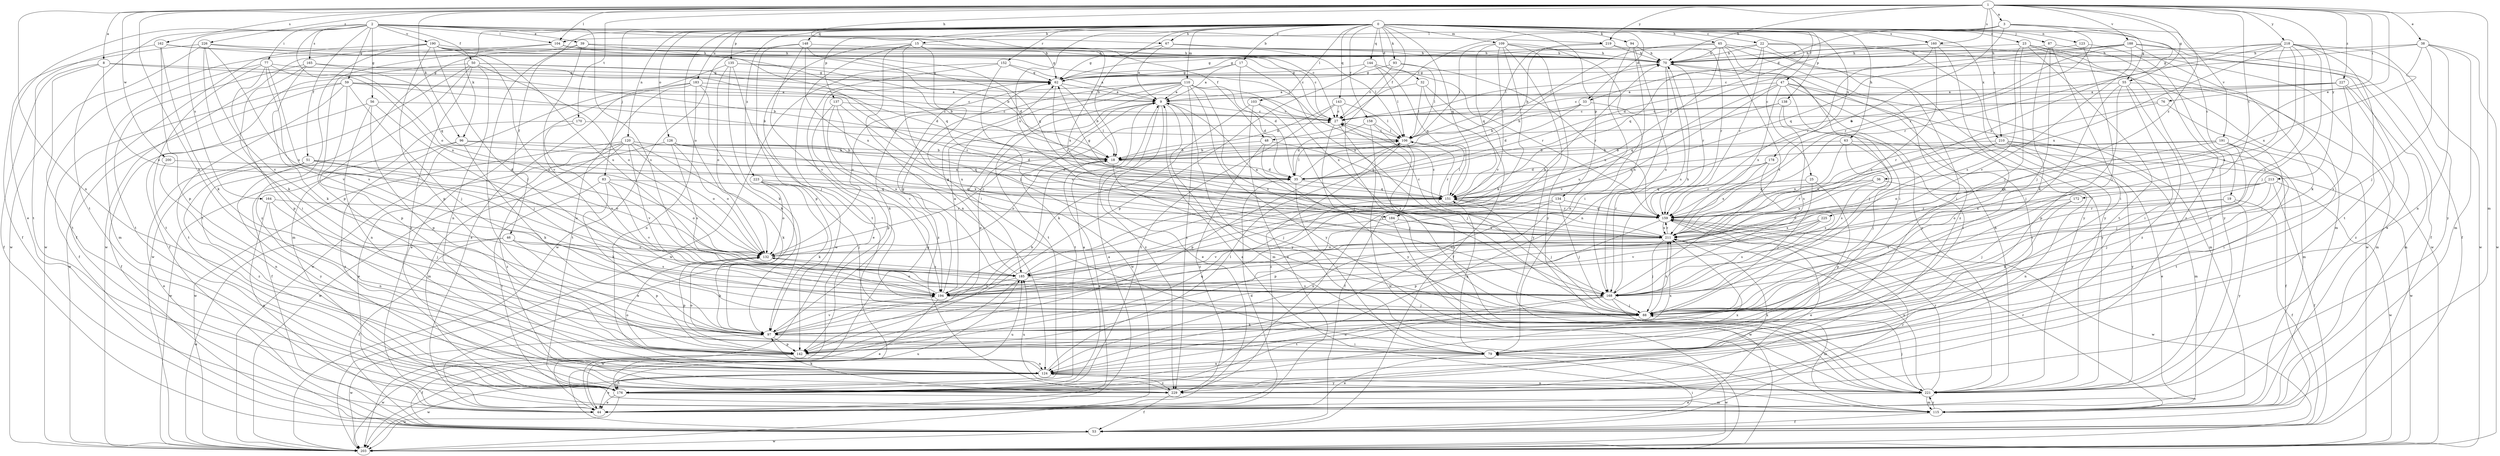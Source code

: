 strict digraph  {
0;
1;
2;
3;
8;
9;
15;
17;
18;
19;
22;
23;
25;
27;
32;
33;
35;
36;
38;
39;
44;
46;
47;
48;
50;
51;
53;
55;
56;
59;
62;
63;
65;
67;
70;
76;
77;
79;
83;
87;
88;
93;
94;
96;
97;
103;
104;
106;
109;
110;
115;
120;
123;
124;
126;
132;
134;
135;
137;
138;
142;
143;
144;
148;
151;
152;
158;
159;
160;
162;
164;
165;
168;
170;
172;
176;
178;
183;
184;
185;
188;
190;
191;
194;
200;
203;
210;
211;
213;
218;
219;
221;
223;
225;
226;
227;
229;
0 -> 15  [label=b];
0 -> 17  [label=b];
0 -> 18  [label=b];
0 -> 19  [label=c];
0 -> 22  [label=c];
0 -> 23  [label=c];
0 -> 25  [label=c];
0 -> 32  [label=d];
0 -> 33  [label=d];
0 -> 46  [label=f];
0 -> 47  [label=f];
0 -> 48  [label=f];
0 -> 55  [label=g];
0 -> 63  [label=h];
0 -> 65  [label=h];
0 -> 67  [label=h];
0 -> 83  [label=j];
0 -> 87  [label=j];
0 -> 93  [label=k];
0 -> 94  [label=k];
0 -> 96  [label=k];
0 -> 103  [label=l];
0 -> 109  [label=m];
0 -> 110  [label=m];
0 -> 120  [label=n];
0 -> 123  [label=n];
0 -> 126  [label=o];
0 -> 132  [label=o];
0 -> 134  [label=p];
0 -> 135  [label=p];
0 -> 137  [label=p];
0 -> 138  [label=p];
0 -> 143  [label=q];
0 -> 144  [label=q];
0 -> 148  [label=q];
0 -> 151  [label=q];
0 -> 152  [label=r];
0 -> 158  [label=r];
0 -> 160  [label=s];
0 -> 178  [label=u];
0 -> 183  [label=u];
0 -> 184  [label=u];
0 -> 210  [label=x];
0 -> 223  [label=z];
1 -> 3  [label=a];
1 -> 8  [label=a];
1 -> 36  [label=e];
1 -> 38  [label=e];
1 -> 55  [label=g];
1 -> 67  [label=h];
1 -> 70  [label=h];
1 -> 76  [label=i];
1 -> 96  [label=k];
1 -> 97  [label=k];
1 -> 104  [label=l];
1 -> 115  [label=m];
1 -> 124  [label=n];
1 -> 160  [label=s];
1 -> 162  [label=s];
1 -> 170  [label=t];
1 -> 172  [label=t];
1 -> 188  [label=v];
1 -> 200  [label=w];
1 -> 210  [label=x];
1 -> 213  [label=y];
1 -> 218  [label=y];
1 -> 219  [label=y];
1 -> 225  [label=z];
1 -> 226  [label=z];
1 -> 227  [label=z];
2 -> 27  [label=c];
2 -> 39  [label=e];
2 -> 44  [label=e];
2 -> 48  [label=f];
2 -> 50  [label=f];
2 -> 51  [label=f];
2 -> 56  [label=g];
2 -> 59  [label=g];
2 -> 77  [label=i];
2 -> 104  [label=l];
2 -> 132  [label=o];
2 -> 164  [label=s];
2 -> 165  [label=s];
2 -> 168  [label=s];
2 -> 176  [label=t];
2 -> 190  [label=v];
2 -> 219  [label=y];
3 -> 27  [label=c];
3 -> 33  [label=d];
3 -> 104  [label=l];
3 -> 159  [label=r];
3 -> 184  [label=u];
3 -> 191  [label=v];
3 -> 211  [label=x];
8 -> 18  [label=b];
8 -> 53  [label=f];
8 -> 62  [label=g];
8 -> 132  [label=o];
8 -> 176  [label=t];
9 -> 27  [label=c];
9 -> 44  [label=e];
9 -> 115  [label=m];
9 -> 142  [label=p];
9 -> 176  [label=t];
9 -> 221  [label=y];
9 -> 229  [label=z];
15 -> 70  [label=h];
15 -> 79  [label=i];
15 -> 88  [label=j];
15 -> 124  [label=n];
15 -> 176  [label=t];
15 -> 203  [label=w];
15 -> 211  [label=x];
17 -> 9  [label=a];
17 -> 35  [label=d];
17 -> 62  [label=g];
17 -> 211  [label=x];
18 -> 35  [label=d];
18 -> 44  [label=e];
18 -> 88  [label=j];
18 -> 132  [label=o];
19 -> 53  [label=f];
19 -> 159  [label=r];
19 -> 168  [label=s];
19 -> 221  [label=y];
22 -> 62  [label=g];
22 -> 70  [label=h];
22 -> 79  [label=i];
22 -> 151  [label=q];
22 -> 159  [label=r];
22 -> 203  [label=w];
22 -> 221  [label=y];
23 -> 53  [label=f];
23 -> 70  [label=h];
23 -> 88  [label=j];
23 -> 115  [label=m];
23 -> 168  [label=s];
23 -> 176  [label=t];
23 -> 221  [label=y];
25 -> 88  [label=j];
25 -> 142  [label=p];
25 -> 151  [label=q];
27 -> 106  [label=l];
27 -> 168  [label=s];
27 -> 221  [label=y];
32 -> 9  [label=a];
32 -> 53  [label=f];
32 -> 106  [label=l];
32 -> 221  [label=y];
33 -> 18  [label=b];
33 -> 27  [label=c];
33 -> 35  [label=d];
33 -> 115  [label=m];
35 -> 70  [label=h];
35 -> 79  [label=i];
35 -> 106  [label=l];
35 -> 151  [label=q];
36 -> 124  [label=n];
36 -> 151  [label=q];
36 -> 159  [label=r];
36 -> 211  [label=x];
38 -> 27  [label=c];
38 -> 70  [label=h];
38 -> 88  [label=j];
38 -> 115  [label=m];
38 -> 124  [label=n];
38 -> 203  [label=w];
38 -> 211  [label=x];
39 -> 27  [label=c];
39 -> 70  [label=h];
39 -> 79  [label=i];
39 -> 159  [label=r];
39 -> 176  [label=t];
39 -> 194  [label=v];
44 -> 9  [label=a];
44 -> 35  [label=d];
44 -> 62  [label=g];
46 -> 53  [label=f];
46 -> 132  [label=o];
46 -> 142  [label=p];
46 -> 168  [label=s];
46 -> 203  [label=w];
47 -> 9  [label=a];
47 -> 88  [label=j];
47 -> 115  [label=m];
47 -> 176  [label=t];
47 -> 185  [label=u];
47 -> 194  [label=v];
47 -> 211  [label=x];
47 -> 221  [label=y];
48 -> 18  [label=b];
48 -> 88  [label=j];
48 -> 151  [label=q];
48 -> 229  [label=z];
50 -> 27  [label=c];
50 -> 53  [label=f];
50 -> 62  [label=g];
50 -> 115  [label=m];
50 -> 124  [label=n];
50 -> 132  [label=o];
50 -> 203  [label=w];
50 -> 229  [label=z];
51 -> 35  [label=d];
51 -> 44  [label=e];
51 -> 132  [label=o];
51 -> 185  [label=u];
51 -> 221  [label=y];
51 -> 229  [label=z];
53 -> 79  [label=i];
53 -> 159  [label=r];
53 -> 185  [label=u];
53 -> 203  [label=w];
55 -> 9  [label=a];
55 -> 79  [label=i];
55 -> 88  [label=j];
55 -> 115  [label=m];
55 -> 142  [label=p];
55 -> 229  [label=z];
56 -> 27  [label=c];
56 -> 53  [label=f];
56 -> 88  [label=j];
56 -> 124  [label=n];
56 -> 142  [label=p];
59 -> 9  [label=a];
59 -> 18  [label=b];
59 -> 27  [label=c];
59 -> 53  [label=f];
59 -> 88  [label=j];
59 -> 142  [label=p];
59 -> 176  [label=t];
59 -> 203  [label=w];
62 -> 9  [label=a];
62 -> 18  [label=b];
62 -> 159  [label=r];
62 -> 229  [label=z];
63 -> 18  [label=b];
63 -> 88  [label=j];
63 -> 168  [label=s];
63 -> 203  [label=w];
63 -> 211  [label=x];
65 -> 62  [label=g];
65 -> 70  [label=h];
65 -> 79  [label=i];
65 -> 106  [label=l];
65 -> 168  [label=s];
65 -> 185  [label=u];
65 -> 221  [label=y];
65 -> 229  [label=z];
67 -> 9  [label=a];
67 -> 62  [label=g];
67 -> 70  [label=h];
67 -> 106  [label=l];
70 -> 62  [label=g];
70 -> 124  [label=n];
70 -> 159  [label=r];
70 -> 168  [label=s];
70 -> 221  [label=y];
76 -> 27  [label=c];
76 -> 88  [label=j];
76 -> 159  [label=r];
77 -> 62  [label=g];
77 -> 115  [label=m];
77 -> 142  [label=p];
77 -> 168  [label=s];
77 -> 176  [label=t];
77 -> 194  [label=v];
77 -> 211  [label=x];
79 -> 44  [label=e];
79 -> 124  [label=n];
79 -> 132  [label=o];
79 -> 151  [label=q];
79 -> 203  [label=w];
83 -> 97  [label=k];
83 -> 132  [label=o];
83 -> 151  [label=q];
83 -> 176  [label=t];
83 -> 194  [label=v];
87 -> 70  [label=h];
87 -> 79  [label=i];
87 -> 88  [label=j];
87 -> 97  [label=k];
87 -> 229  [label=z];
88 -> 97  [label=k];
88 -> 211  [label=x];
93 -> 27  [label=c];
93 -> 62  [label=g];
93 -> 106  [label=l];
93 -> 159  [label=r];
94 -> 70  [label=h];
94 -> 79  [label=i];
94 -> 124  [label=n];
94 -> 168  [label=s];
96 -> 18  [label=b];
96 -> 97  [label=k];
96 -> 151  [label=q];
96 -> 203  [label=w];
96 -> 229  [label=z];
97 -> 18  [label=b];
97 -> 79  [label=i];
97 -> 142  [label=p];
97 -> 194  [label=v];
97 -> 203  [label=w];
103 -> 27  [label=c];
103 -> 44  [label=e];
103 -> 88  [label=j];
103 -> 97  [label=k];
104 -> 35  [label=d];
104 -> 62  [label=g];
104 -> 70  [label=h];
104 -> 142  [label=p];
104 -> 203  [label=w];
106 -> 18  [label=b];
106 -> 53  [label=f];
106 -> 142  [label=p];
106 -> 159  [label=r];
106 -> 229  [label=z];
109 -> 70  [label=h];
109 -> 97  [label=k];
109 -> 106  [label=l];
109 -> 151  [label=q];
109 -> 168  [label=s];
109 -> 176  [label=t];
109 -> 194  [label=v];
109 -> 221  [label=y];
110 -> 9  [label=a];
110 -> 35  [label=d];
110 -> 97  [label=k];
110 -> 132  [label=o];
110 -> 168  [label=s];
110 -> 176  [label=t];
110 -> 185  [label=u];
110 -> 203  [label=w];
110 -> 211  [label=x];
110 -> 221  [label=y];
110 -> 229  [label=z];
115 -> 9  [label=a];
115 -> 53  [label=f];
115 -> 159  [label=r];
115 -> 221  [label=y];
120 -> 18  [label=b];
120 -> 35  [label=d];
120 -> 44  [label=e];
120 -> 97  [label=k];
120 -> 115  [label=m];
120 -> 132  [label=o];
120 -> 194  [label=v];
120 -> 203  [label=w];
120 -> 229  [label=z];
123 -> 70  [label=h];
123 -> 88  [label=j];
123 -> 221  [label=y];
124 -> 44  [label=e];
124 -> 106  [label=l];
124 -> 132  [label=o];
124 -> 176  [label=t];
124 -> 203  [label=w];
124 -> 221  [label=y];
124 -> 229  [label=z];
126 -> 18  [label=b];
126 -> 132  [label=o];
126 -> 168  [label=s];
126 -> 203  [label=w];
126 -> 211  [label=x];
132 -> 27  [label=c];
132 -> 97  [label=k];
132 -> 142  [label=p];
132 -> 185  [label=u];
134 -> 88  [label=j];
134 -> 124  [label=n];
134 -> 142  [label=p];
134 -> 159  [label=r];
135 -> 18  [label=b];
135 -> 44  [label=e];
135 -> 62  [label=g];
135 -> 88  [label=j];
135 -> 97  [label=k];
135 -> 132  [label=o];
137 -> 27  [label=c];
137 -> 142  [label=p];
137 -> 185  [label=u];
137 -> 194  [label=v];
137 -> 211  [label=x];
138 -> 27  [label=c];
138 -> 79  [label=i];
138 -> 151  [label=q];
138 -> 168  [label=s];
142 -> 53  [label=f];
142 -> 124  [label=n];
142 -> 151  [label=q];
142 -> 203  [label=w];
142 -> 211  [label=x];
143 -> 18  [label=b];
143 -> 27  [label=c];
143 -> 106  [label=l];
143 -> 176  [label=t];
143 -> 221  [label=y];
144 -> 62  [label=g];
144 -> 106  [label=l];
144 -> 142  [label=p];
144 -> 151  [label=q];
144 -> 159  [label=r];
148 -> 70  [label=h];
148 -> 142  [label=p];
148 -> 151  [label=q];
148 -> 194  [label=v];
148 -> 203  [label=w];
148 -> 211  [label=x];
151 -> 62  [label=g];
151 -> 88  [label=j];
151 -> 106  [label=l];
151 -> 159  [label=r];
152 -> 9  [label=a];
152 -> 44  [label=e];
152 -> 62  [label=g];
152 -> 168  [label=s];
152 -> 203  [label=w];
158 -> 35  [label=d];
158 -> 88  [label=j];
158 -> 106  [label=l];
158 -> 203  [label=w];
159 -> 27  [label=c];
159 -> 44  [label=e];
159 -> 142  [label=p];
159 -> 151  [label=q];
159 -> 203  [label=w];
159 -> 211  [label=x];
160 -> 35  [label=d];
160 -> 70  [label=h];
160 -> 97  [label=k];
160 -> 159  [label=r];
160 -> 194  [label=v];
160 -> 203  [label=w];
162 -> 70  [label=h];
162 -> 97  [label=k];
162 -> 106  [label=l];
162 -> 142  [label=p];
162 -> 176  [label=t];
164 -> 44  [label=e];
164 -> 88  [label=j];
164 -> 124  [label=n];
164 -> 159  [label=r];
165 -> 35  [label=d];
165 -> 62  [label=g];
165 -> 79  [label=i];
165 -> 97  [label=k];
165 -> 151  [label=q];
165 -> 176  [label=t];
168 -> 70  [label=h];
168 -> 88  [label=j];
168 -> 115  [label=m];
168 -> 124  [label=n];
168 -> 176  [label=t];
170 -> 53  [label=f];
170 -> 106  [label=l];
170 -> 194  [label=v];
172 -> 88  [label=j];
172 -> 97  [label=k];
172 -> 159  [label=r];
176 -> 9  [label=a];
176 -> 44  [label=e];
176 -> 115  [label=m];
176 -> 185  [label=u];
176 -> 203  [label=w];
176 -> 211  [label=x];
178 -> 35  [label=d];
178 -> 159  [label=r];
178 -> 168  [label=s];
178 -> 211  [label=x];
183 -> 9  [label=a];
183 -> 44  [label=e];
183 -> 97  [label=k];
183 -> 124  [label=n];
183 -> 159  [label=r];
183 -> 176  [label=t];
183 -> 203  [label=w];
184 -> 194  [label=v];
184 -> 203  [label=w];
184 -> 211  [label=x];
185 -> 62  [label=g];
185 -> 70  [label=h];
185 -> 168  [label=s];
185 -> 194  [label=v];
185 -> 203  [label=w];
188 -> 35  [label=d];
188 -> 44  [label=e];
188 -> 53  [label=f];
188 -> 70  [label=h];
188 -> 97  [label=k];
188 -> 151  [label=q];
188 -> 159  [label=r];
188 -> 194  [label=v];
190 -> 27  [label=c];
190 -> 53  [label=f];
190 -> 70  [label=h];
190 -> 88  [label=j];
190 -> 142  [label=p];
190 -> 151  [label=q];
190 -> 168  [label=s];
190 -> 185  [label=u];
190 -> 203  [label=w];
190 -> 229  [label=z];
191 -> 18  [label=b];
191 -> 79  [label=i];
191 -> 88  [label=j];
191 -> 132  [label=o];
191 -> 151  [label=q];
191 -> 176  [label=t];
194 -> 9  [label=a];
194 -> 44  [label=e];
194 -> 62  [label=g];
194 -> 88  [label=j];
194 -> 132  [label=o];
200 -> 35  [label=d];
200 -> 124  [label=n];
210 -> 18  [label=b];
210 -> 44  [label=e];
210 -> 53  [label=f];
210 -> 115  [label=m];
210 -> 194  [label=v];
210 -> 211  [label=x];
210 -> 221  [label=y];
211 -> 9  [label=a];
211 -> 27  [label=c];
211 -> 88  [label=j];
211 -> 132  [label=o];
211 -> 159  [label=r];
213 -> 53  [label=f];
213 -> 88  [label=j];
213 -> 132  [label=o];
213 -> 151  [label=q];
213 -> 203  [label=w];
213 -> 211  [label=x];
218 -> 62  [label=g];
218 -> 70  [label=h];
218 -> 88  [label=j];
218 -> 159  [label=r];
218 -> 168  [label=s];
218 -> 176  [label=t];
218 -> 185  [label=u];
218 -> 194  [label=v];
218 -> 203  [label=w];
218 -> 211  [label=x];
218 -> 221  [label=y];
219 -> 18  [label=b];
219 -> 70  [label=h];
219 -> 106  [label=l];
219 -> 159  [label=r];
221 -> 44  [label=e];
221 -> 70  [label=h];
221 -> 88  [label=j];
221 -> 115  [label=m];
221 -> 124  [label=n];
221 -> 159  [label=r];
221 -> 211  [label=x];
223 -> 44  [label=e];
223 -> 88  [label=j];
223 -> 97  [label=k];
223 -> 132  [label=o];
223 -> 151  [label=q];
225 -> 168  [label=s];
225 -> 185  [label=u];
225 -> 194  [label=v];
225 -> 211  [label=x];
226 -> 18  [label=b];
226 -> 53  [label=f];
226 -> 70  [label=h];
226 -> 97  [label=k];
226 -> 185  [label=u];
226 -> 194  [label=v];
226 -> 203  [label=w];
227 -> 9  [label=a];
227 -> 18  [label=b];
227 -> 27  [label=c];
227 -> 115  [label=m];
227 -> 168  [label=s];
227 -> 229  [label=z];
229 -> 53  [label=f];
229 -> 97  [label=k];
229 -> 185  [label=u];
229 -> 211  [label=x];
}
